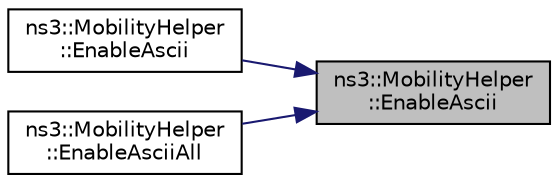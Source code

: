 digraph "ns3::MobilityHelper::EnableAscii"
{
 // LATEX_PDF_SIZE
  edge [fontname="Helvetica",fontsize="10",labelfontname="Helvetica",labelfontsize="10"];
  node [fontname="Helvetica",fontsize="10",shape=record];
  rankdir="RL";
  Node1 [label="ns3::MobilityHelper\l::EnableAscii",height=0.2,width=0.4,color="black", fillcolor="grey75", style="filled", fontcolor="black",tooltip=" "];
  Node1 -> Node2 [dir="back",color="midnightblue",fontsize="10",style="solid",fontname="Helvetica"];
  Node2 [label="ns3::MobilityHelper\l::EnableAscii",height=0.2,width=0.4,color="black", fillcolor="white", style="filled",URL="$classns3_1_1_mobility_helper.html#a2ff8bdad85411a26b6cb66eeb8398f12",tooltip=" "];
  Node1 -> Node3 [dir="back",color="midnightblue",fontsize="10",style="solid",fontname="Helvetica"];
  Node3 [label="ns3::MobilityHelper\l::EnableAsciiAll",height=0.2,width=0.4,color="black", fillcolor="white", style="filled",URL="$classns3_1_1_mobility_helper.html#a42ea087c23c41ea9c16526caa7812b40",tooltip=" "];
}
